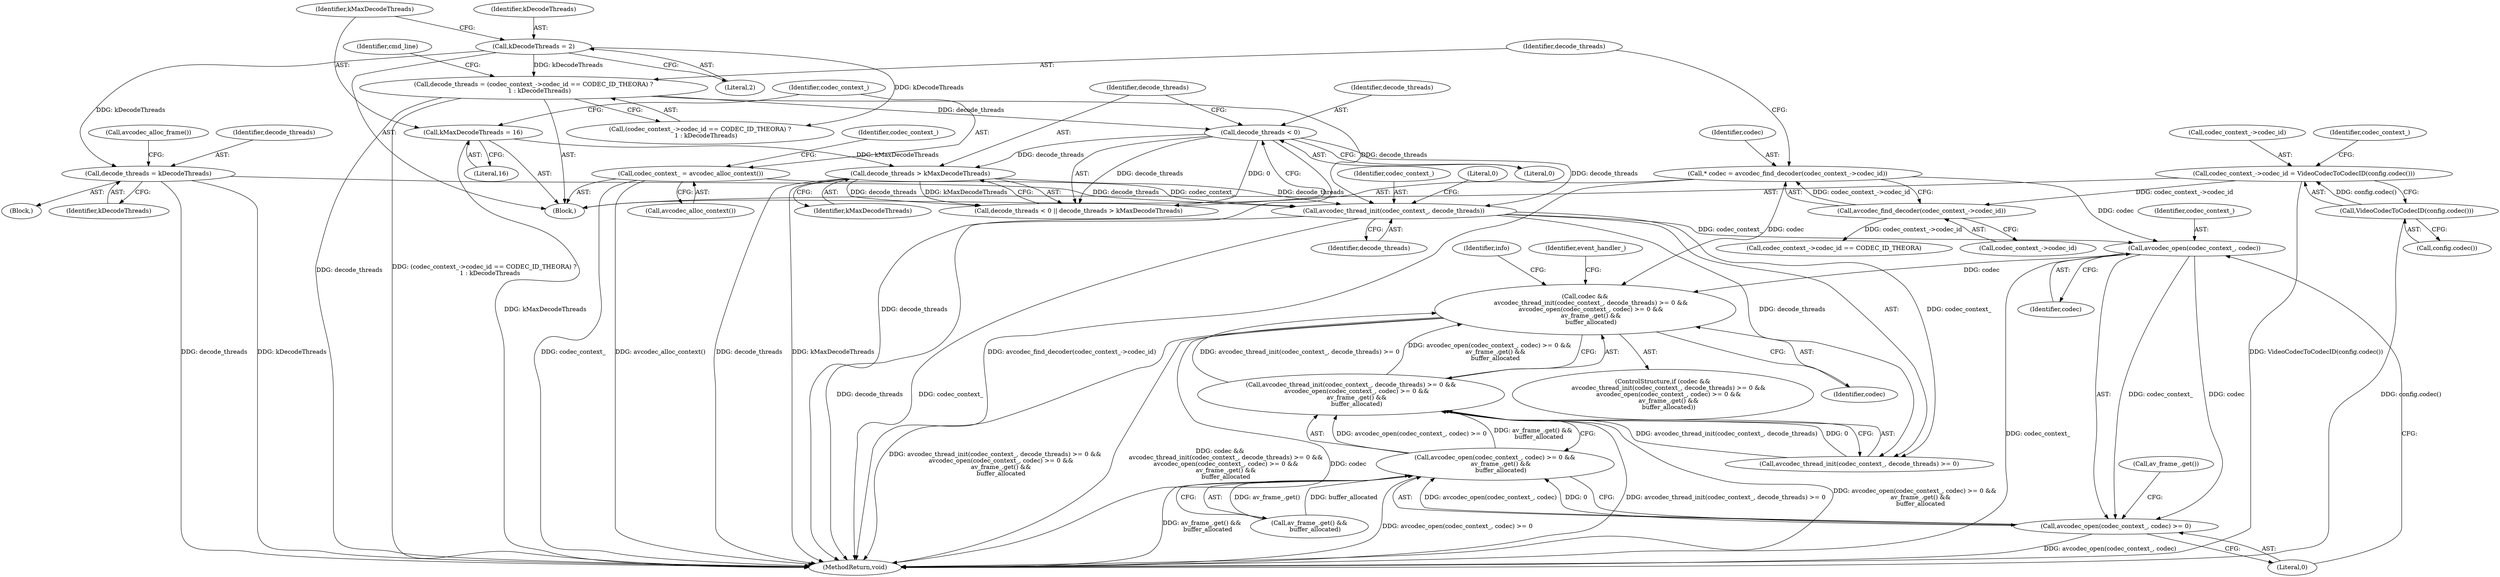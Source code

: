 digraph "0_Chrome_d304b5ec1b16766ea2cb552a27dc14df848d6a0e@API" {
"1000326" [label="(Call,avcodec_open(codec_context_, codec))"];
"1000320" [label="(Call,avcodec_thread_init(codec_context_, decode_threads))"];
"1000114" [label="(Call,codec_context_ = avcodec_alloc_context())"];
"1000236" [label="(Call,decode_threads = kDecodeThreads)"];
"1000107" [label="(Call,kDecodeThreads = 2)"];
"1000232" [label="(Call,decode_threads > kMaxDecodeThreads)"];
"1000229" [label="(Call,decode_threads < 0)"];
"1000203" [label="(Call,decode_threads = (codec_context_->codec_id == CODEC_ID_THEORA) ?\n      1 : kDecodeThreads)"];
"1000111" [label="(Call,kMaxDecodeThreads = 16)"];
"1000196" [label="(Call,* codec = avcodec_find_decoder(codec_context_->codec_id))"];
"1000198" [label="(Call,avcodec_find_decoder(codec_context_->codec_id))"];
"1000127" [label="(Call,codec_context_->codec_id = VideoCodecToCodecID(config.codec()))"];
"1000131" [label="(Call,VideoCodecToCodecID(config.codec()))"];
"1000316" [label="(Call,codec &&\n      avcodec_thread_init(codec_context_, decode_threads) >= 0 &&\n      avcodec_open(codec_context_, codec) >= 0 &&\n      av_frame_.get() &&\n      buffer_allocated)"];
"1000325" [label="(Call,avcodec_open(codec_context_, codec) >= 0)"];
"1000324" [label="(Call,avcodec_open(codec_context_, codec) >= 0 &&\n      av_frame_.get() &&\n      buffer_allocated)"];
"1000318" [label="(Call,avcodec_thread_init(codec_context_, decode_threads) >= 0 &&\n      avcodec_open(codec_context_, codec) >= 0 &&\n      av_frame_.get() &&\n      buffer_allocated)"];
"1000327" [label="(Identifier,codec_context_)"];
"1000336" [label="(Identifier,info)"];
"1000320" [label="(Call,avcodec_thread_init(codec_context_, decode_threads))"];
"1000344" [label="(MethodReturn,void)"];
"1000321" [label="(Identifier,codec_context_)"];
"1000228" [label="(Call,decode_threads < 0 || decode_threads > kMaxDecodeThreads)"];
"1000119" [label="(Identifier,codec_context_)"];
"1000237" [label="(Identifier,decode_threads)"];
"1000105" [label="(Block,)"];
"1000323" [label="(Literal,0)"];
"1000315" [label="(ControlStructure,if (codec &&\n      avcodec_thread_init(codec_context_, decode_threads) >= 0 &&\n      avcodec_open(codec_context_, codec) >= 0 &&\n      av_frame_.get() &&\n      buffer_allocated))"];
"1000330" [label="(Call,av_frame_.get() &&\n      buffer_allocated)"];
"1000235" [label="(Block,)"];
"1000316" [label="(Call,codec &&\n      avcodec_thread_init(codec_context_, decode_threads) >= 0 &&\n      avcodec_open(codec_context_, codec) >= 0 &&\n      av_frame_.get() &&\n      buffer_allocated)"];
"1000115" [label="(Identifier,codec_context_)"];
"1000108" [label="(Identifier,kDecodeThreads)"];
"1000319" [label="(Call,avcodec_thread_init(codec_context_, decode_threads) >= 0)"];
"1000203" [label="(Call,decode_threads = (codec_context_->codec_id == CODEC_ID_THEORA) ?\n      1 : kDecodeThreads)"];
"1000325" [label="(Call,avcodec_open(codec_context_, codec) >= 0)"];
"1000135" [label="(Identifier,codec_context_)"];
"1000113" [label="(Literal,16)"];
"1000317" [label="(Identifier,codec)"];
"1000206" [label="(Call,codec_context_->codec_id == CODEC_ID_THEORA)"];
"1000233" [label="(Identifier,decode_threads)"];
"1000232" [label="(Call,decode_threads > kMaxDecodeThreads)"];
"1000111" [label="(Call,kMaxDecodeThreads = 16)"];
"1000331" [label="(Call,av_frame_.get())"];
"1000240" [label="(Call,avcodec_alloc_frame())"];
"1000112" [label="(Identifier,kMaxDecodeThreads)"];
"1000131" [label="(Call,VideoCodecToCodecID(config.codec()))"];
"1000198" [label="(Call,avcodec_find_decoder(codec_context_->codec_id))"];
"1000229" [label="(Call,decode_threads < 0)"];
"1000107" [label="(Call,kDecodeThreads = 2)"];
"1000230" [label="(Identifier,decode_threads)"];
"1000197" [label="(Identifier,codec)"];
"1000340" [label="(Identifier,event_handler_)"];
"1000128" [label="(Call,codec_context_->codec_id)"];
"1000326" [label="(Call,avcodec_open(codec_context_, codec))"];
"1000324" [label="(Call,avcodec_open(codec_context_, codec) >= 0 &&\n      av_frame_.get() &&\n      buffer_allocated)"];
"1000238" [label="(Identifier,kDecodeThreads)"];
"1000196" [label="(Call,* codec = avcodec_find_decoder(codec_context_->codec_id))"];
"1000199" [label="(Call,codec_context_->codec_id)"];
"1000132" [label="(Call,config.codec())"];
"1000329" [label="(Literal,0)"];
"1000116" [label="(Call,avcodec_alloc_context())"];
"1000231" [label="(Literal,0)"];
"1000318" [label="(Call,avcodec_thread_init(codec_context_, decode_threads) >= 0 &&\n      avcodec_open(codec_context_, codec) >= 0 &&\n      av_frame_.get() &&\n      buffer_allocated)"];
"1000204" [label="(Identifier,decode_threads)"];
"1000328" [label="(Identifier,codec)"];
"1000236" [label="(Call,decode_threads = kDecodeThreads)"];
"1000234" [label="(Identifier,kMaxDecodeThreads)"];
"1000127" [label="(Call,codec_context_->codec_id = VideoCodecToCodecID(config.codec()))"];
"1000114" [label="(Call,codec_context_ = avcodec_alloc_context())"];
"1000322" [label="(Identifier,decode_threads)"];
"1000109" [label="(Literal,2)"];
"1000205" [label="(Call,(codec_context_->codec_id == CODEC_ID_THEORA) ?\n      1 : kDecodeThreads)"];
"1000215" [label="(Identifier,cmd_line)"];
"1000326" -> "1000325"  [label="AST: "];
"1000326" -> "1000328"  [label="CFG: "];
"1000327" -> "1000326"  [label="AST: "];
"1000328" -> "1000326"  [label="AST: "];
"1000329" -> "1000326"  [label="CFG: "];
"1000326" -> "1000344"  [label="DDG: codec_context_"];
"1000326" -> "1000316"  [label="DDG: codec"];
"1000326" -> "1000325"  [label="DDG: codec_context_"];
"1000326" -> "1000325"  [label="DDG: codec"];
"1000320" -> "1000326"  [label="DDG: codec_context_"];
"1000196" -> "1000326"  [label="DDG: codec"];
"1000320" -> "1000319"  [label="AST: "];
"1000320" -> "1000322"  [label="CFG: "];
"1000321" -> "1000320"  [label="AST: "];
"1000322" -> "1000320"  [label="AST: "];
"1000323" -> "1000320"  [label="CFG: "];
"1000320" -> "1000344"  [label="DDG: decode_threads"];
"1000320" -> "1000344"  [label="DDG: codec_context_"];
"1000320" -> "1000319"  [label="DDG: codec_context_"];
"1000320" -> "1000319"  [label="DDG: decode_threads"];
"1000114" -> "1000320"  [label="DDG: codec_context_"];
"1000236" -> "1000320"  [label="DDG: decode_threads"];
"1000232" -> "1000320"  [label="DDG: decode_threads"];
"1000229" -> "1000320"  [label="DDG: decode_threads"];
"1000203" -> "1000320"  [label="DDG: decode_threads"];
"1000114" -> "1000105"  [label="AST: "];
"1000114" -> "1000116"  [label="CFG: "];
"1000115" -> "1000114"  [label="AST: "];
"1000116" -> "1000114"  [label="AST: "];
"1000119" -> "1000114"  [label="CFG: "];
"1000114" -> "1000344"  [label="DDG: codec_context_"];
"1000114" -> "1000344"  [label="DDG: avcodec_alloc_context()"];
"1000236" -> "1000235"  [label="AST: "];
"1000236" -> "1000238"  [label="CFG: "];
"1000237" -> "1000236"  [label="AST: "];
"1000238" -> "1000236"  [label="AST: "];
"1000240" -> "1000236"  [label="CFG: "];
"1000236" -> "1000344"  [label="DDG: decode_threads"];
"1000236" -> "1000344"  [label="DDG: kDecodeThreads"];
"1000107" -> "1000236"  [label="DDG: kDecodeThreads"];
"1000107" -> "1000105"  [label="AST: "];
"1000107" -> "1000109"  [label="CFG: "];
"1000108" -> "1000107"  [label="AST: "];
"1000109" -> "1000107"  [label="AST: "];
"1000112" -> "1000107"  [label="CFG: "];
"1000107" -> "1000203"  [label="DDG: kDecodeThreads"];
"1000107" -> "1000205"  [label="DDG: kDecodeThreads"];
"1000232" -> "1000228"  [label="AST: "];
"1000232" -> "1000234"  [label="CFG: "];
"1000233" -> "1000232"  [label="AST: "];
"1000234" -> "1000232"  [label="AST: "];
"1000228" -> "1000232"  [label="CFG: "];
"1000232" -> "1000344"  [label="DDG: decode_threads"];
"1000232" -> "1000344"  [label="DDG: kMaxDecodeThreads"];
"1000232" -> "1000228"  [label="DDG: decode_threads"];
"1000232" -> "1000228"  [label="DDG: kMaxDecodeThreads"];
"1000229" -> "1000232"  [label="DDG: decode_threads"];
"1000111" -> "1000232"  [label="DDG: kMaxDecodeThreads"];
"1000229" -> "1000228"  [label="AST: "];
"1000229" -> "1000231"  [label="CFG: "];
"1000230" -> "1000229"  [label="AST: "];
"1000231" -> "1000229"  [label="AST: "];
"1000233" -> "1000229"  [label="CFG: "];
"1000228" -> "1000229"  [label="CFG: "];
"1000229" -> "1000344"  [label="DDG: decode_threads"];
"1000229" -> "1000228"  [label="DDG: decode_threads"];
"1000229" -> "1000228"  [label="DDG: 0"];
"1000203" -> "1000229"  [label="DDG: decode_threads"];
"1000203" -> "1000105"  [label="AST: "];
"1000203" -> "1000205"  [label="CFG: "];
"1000204" -> "1000203"  [label="AST: "];
"1000205" -> "1000203"  [label="AST: "];
"1000215" -> "1000203"  [label="CFG: "];
"1000203" -> "1000344"  [label="DDG: (codec_context_->codec_id == CODEC_ID_THEORA) ?\n      1 : kDecodeThreads"];
"1000203" -> "1000344"  [label="DDG: decode_threads"];
"1000111" -> "1000105"  [label="AST: "];
"1000111" -> "1000113"  [label="CFG: "];
"1000112" -> "1000111"  [label="AST: "];
"1000113" -> "1000111"  [label="AST: "];
"1000115" -> "1000111"  [label="CFG: "];
"1000111" -> "1000344"  [label="DDG: kMaxDecodeThreads"];
"1000196" -> "1000105"  [label="AST: "];
"1000196" -> "1000198"  [label="CFG: "];
"1000197" -> "1000196"  [label="AST: "];
"1000198" -> "1000196"  [label="AST: "];
"1000204" -> "1000196"  [label="CFG: "];
"1000196" -> "1000344"  [label="DDG: avcodec_find_decoder(codec_context_->codec_id)"];
"1000198" -> "1000196"  [label="DDG: codec_context_->codec_id"];
"1000196" -> "1000316"  [label="DDG: codec"];
"1000198" -> "1000199"  [label="CFG: "];
"1000199" -> "1000198"  [label="AST: "];
"1000127" -> "1000198"  [label="DDG: codec_context_->codec_id"];
"1000198" -> "1000206"  [label="DDG: codec_context_->codec_id"];
"1000127" -> "1000105"  [label="AST: "];
"1000127" -> "1000131"  [label="CFG: "];
"1000128" -> "1000127"  [label="AST: "];
"1000131" -> "1000127"  [label="AST: "];
"1000135" -> "1000127"  [label="CFG: "];
"1000127" -> "1000344"  [label="DDG: VideoCodecToCodecID(config.codec())"];
"1000131" -> "1000127"  [label="DDG: config.codec()"];
"1000131" -> "1000132"  [label="CFG: "];
"1000132" -> "1000131"  [label="AST: "];
"1000131" -> "1000344"  [label="DDG: config.codec()"];
"1000316" -> "1000315"  [label="AST: "];
"1000316" -> "1000317"  [label="CFG: "];
"1000316" -> "1000318"  [label="CFG: "];
"1000317" -> "1000316"  [label="AST: "];
"1000318" -> "1000316"  [label="AST: "];
"1000336" -> "1000316"  [label="CFG: "];
"1000340" -> "1000316"  [label="CFG: "];
"1000316" -> "1000344"  [label="DDG: avcodec_thread_init(codec_context_, decode_threads) >= 0 &&\n      avcodec_open(codec_context_, codec) >= 0 &&\n      av_frame_.get() &&\n      buffer_allocated"];
"1000316" -> "1000344"  [label="DDG: codec &&\n      avcodec_thread_init(codec_context_, decode_threads) >= 0 &&\n      avcodec_open(codec_context_, codec) >= 0 &&\n      av_frame_.get() &&\n      buffer_allocated"];
"1000316" -> "1000344"  [label="DDG: codec"];
"1000318" -> "1000316"  [label="DDG: avcodec_thread_init(codec_context_, decode_threads) >= 0"];
"1000318" -> "1000316"  [label="DDG: avcodec_open(codec_context_, codec) >= 0 &&\n      av_frame_.get() &&\n      buffer_allocated"];
"1000325" -> "1000324"  [label="AST: "];
"1000325" -> "1000329"  [label="CFG: "];
"1000329" -> "1000325"  [label="AST: "];
"1000331" -> "1000325"  [label="CFG: "];
"1000324" -> "1000325"  [label="CFG: "];
"1000325" -> "1000344"  [label="DDG: avcodec_open(codec_context_, codec)"];
"1000325" -> "1000324"  [label="DDG: avcodec_open(codec_context_, codec)"];
"1000325" -> "1000324"  [label="DDG: 0"];
"1000324" -> "1000318"  [label="AST: "];
"1000324" -> "1000330"  [label="CFG: "];
"1000330" -> "1000324"  [label="AST: "];
"1000318" -> "1000324"  [label="CFG: "];
"1000324" -> "1000344"  [label="DDG: av_frame_.get() &&\n      buffer_allocated"];
"1000324" -> "1000344"  [label="DDG: avcodec_open(codec_context_, codec) >= 0"];
"1000324" -> "1000318"  [label="DDG: avcodec_open(codec_context_, codec) >= 0"];
"1000324" -> "1000318"  [label="DDG: av_frame_.get() &&\n      buffer_allocated"];
"1000330" -> "1000324"  [label="DDG: av_frame_.get()"];
"1000330" -> "1000324"  [label="DDG: buffer_allocated"];
"1000318" -> "1000319"  [label="CFG: "];
"1000319" -> "1000318"  [label="AST: "];
"1000318" -> "1000344"  [label="DDG: avcodec_thread_init(codec_context_, decode_threads) >= 0"];
"1000318" -> "1000344"  [label="DDG: avcodec_open(codec_context_, codec) >= 0 &&\n      av_frame_.get() &&\n      buffer_allocated"];
"1000319" -> "1000318"  [label="DDG: avcodec_thread_init(codec_context_, decode_threads)"];
"1000319" -> "1000318"  [label="DDG: 0"];
}
